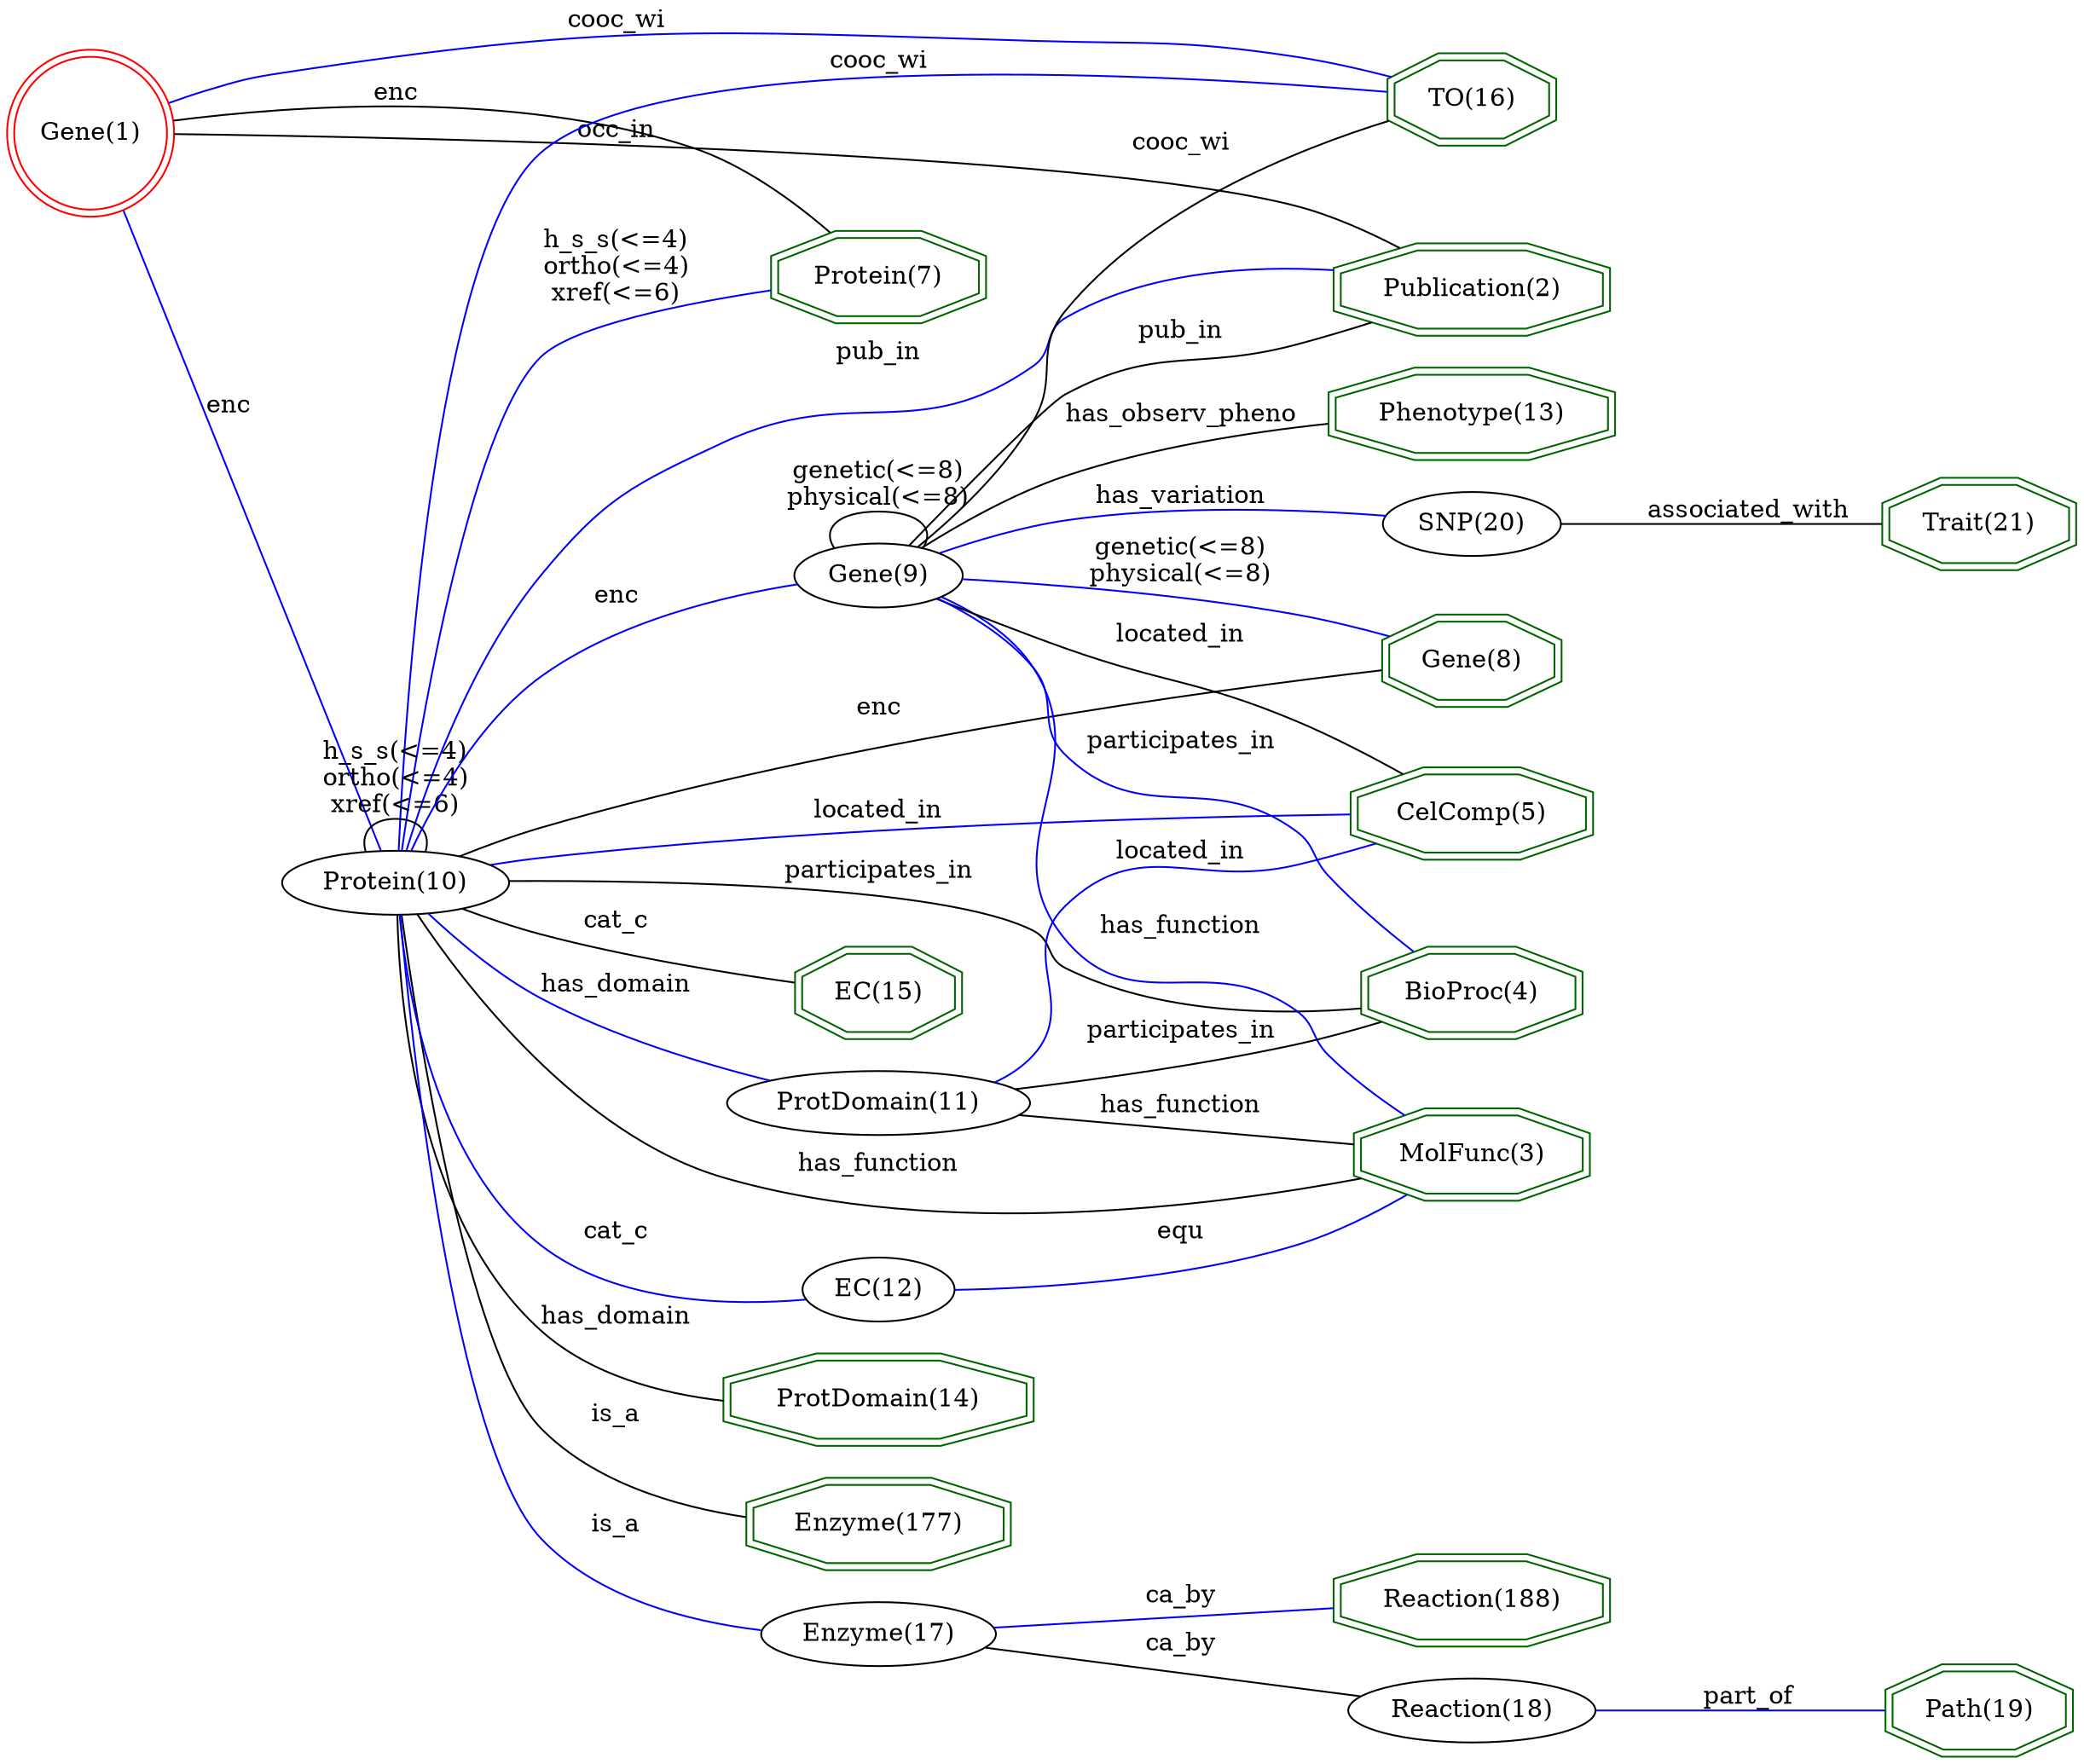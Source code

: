 digraph {
	graph [_draw_="c 9 -#fffffe00 C 7 -#ffffff P 4 0 0 0 937 1007.9 937 1007.9 0 ",
		bb="0,0,1007.9,937",
		dpi=96,
		rankdir=LR,
		xdotversion=1.7
	];
	node [label="\N"];
	"Gene(1)"	[_draw_="c 7 -#ff0000 e 43.08 871 39.15 39.15 c 7 -#ff0000 e 43.08 871 43.15 43.15 ",
		_ldraw_="F 14 11 -Times-Roman c 7 -#000000 T 43.08 866.8 0 45.86 7 -Gene(1) ",
		color=red,
		height=1.1966,
		pos="43.077,871",
		shape=doublecircle,
		width=1.1966];
	"TO(16)"	[_draw_="c 7 -#006400 p 8 752.33 882.54 752.33 897.46 729.21 908 696.53 908 673.41 897.46 673.41 882.54 696.53 872 729.21 872 c 7 -#006400 \
p 8 756.33 879.97 756.33 900.03 730.08 912 695.66 912 669.41 900.03 669.41 879.97 695.66 868 730.08 868 ",
		_ldraw_="F 14 11 -Times-Roman c 7 -#000000 T 712.87 885.8 0 41.74 6 -TO(16) ",
		color=darkgreen,
		height=0.61111,
		pos="712.87,890",
		shape=doubleoctagon,
		width=1.2077];
	"Gene(1)" -> "TO(16)"	[_draw_="c 7 -#0000ff B 13 83.52 886.5 90.34 888.87 97.41 891.15 104.15 893 120.47 897.48 124.81 897.74 141.58 900 353.95 928.61 411.46 942.44 \
623.57 912 639.84 909.67 657.46 905.6 672.65 901.59 ",
		_ldraw_="F 14 11 -Times-Roman c 7 -#000000 T 294.18 925.8 0 47.43 7 -cooc_wi ",
		arrowhead=none,
		color=blue,
		label=cooc_wi,
		lp="294.18,930",
		pos="83.523,886.5 90.341,888.87 97.406,891.15 104.15,893 120.47,897.48 124.81,897.74 141.58,900 353.95,928.61 411.46,942.44 623.57,912 \
639.84,909.67 657.46,905.6 672.65,901.59"];
	"Protein(7)"	[_draw_="c 7 -#006400 p 8 473.21 786.54 473.21 801.46 444.2 812 403.18 812 374.17 801.46 374.17 786.54 403.18 776 444.2 776 c 7 -#006400 \
p 8 477.19 783.74 477.19 804.26 444.9 816 402.48 816 370.19 804.26 370.19 783.74 402.48 772 444.9 772 ",
		_ldraw_="F 14 11 -Times-Roman c 7 -#000000 T 423.69 789.8 0 56.77 10 -Protein(7) ",
		color=darkgreen,
		height=0.61111,
		pos="423.69,794",
		shape=doubleoctagon,
		width=1.4931];
	"Gene(1)" -> "Protein(7)"	[_draw_="c 7 -#000000 B 7 85.85 877.09 142.44 883.69 245.82 889.9 328.01 862 355.99 852.5 382.85 831.72 400.77 815.61 ",
		_ldraw_="F 14 11 -Times-Roman c 7 -#000000 T 191.97 884.8 0 19.43 3 -enc ",
		arrowhead=none,
		color=black,
		label=enc,
		lp="191.97,889",
		pos="85.85,877.09 142.44,883.69 245.82,889.9 328.01,862 355.99,852.5 382.85,831.72 400.77,815.61"];
	"Publication(2)"	[_draw_="c 7 -#006400 p 8 778.77 774.54 778.77 789.46 740.16 800 685.57 800 646.97 789.46 646.97 774.54 685.57 764 740.16 764 c 7 -#006400 \
p 8 782.78 771.49 782.78 792.51 740.7 804 685.04 804 642.96 792.51 642.96 771.49 685.04 760 740.7 760 ",
		_ldraw_="F 14 11 -Times-Roman c 7 -#000000 T 712.87 777.8 0 80.1 14 -Publication(2) ",
		color=darkgreen,
		height=0.61111,
		pos="712.87,782",
		shape=doubleoctagon,
		width=1.9362];
	"Gene(1)" -> "Publication(2)"	[_draw_="c 7 -#000000 B 7 86.52 870.33 202.49 868.12 522.77 859.45 623.57 830 643.84 824.08 664.67 813.03 681.01 803.03 ",
		_ldraw_="F 14 11 -Times-Roman c 7 -#000000 T 294.18 867.8 0 37.32 6 -occ_in ",
		arrowhead=none,
		color=black,
		label=occ_in,
		lp="294.18,872",
		pos="86.518,870.33 202.49,868.12 522.77,859.45 623.57,830 643.84,824.08 664.67,813.03 681.01,803.03"];
	"Protein(10)"	[_draw_="c 7 -#000000 e 191.97 451 50.27 18 ",
		_ldraw_="F 14 11 -Times-Roman c 7 -#000000 T 191.97 446.8 0 63.77 11 -Protein(10) ",
		height=0.5,
		pos="191.97,451",
		width=1.3996];
	"Gene(1)" -> "Protein(10)"	[_draw_="c 7 -#0000ff B 4 58.29 830.35 89.47 741.21 162.8 531.52 184.69 468.94 ",
		_ldraw_="F 14 11 -Times-Roman c 7 -#000000 T 113.87 700.8 0 19.43 3 -enc ",
		arrowhead=none,
		color=blue,
		label=enc,
		lp="113.87,705",
		pos="58.295,830.35 89.471,741.21 162.8,531.52 184.69,468.94"];
	"MolFunc(3)"	[_draw_="c 7 -#006400 p 8 770.26 303.54 770.26 318.46 736.64 329 689.1 329 655.48 318.46 655.48 303.54 689.1 293 736.64 293 c 7 -#006400 \
p 8 774.27 300.61 774.27 321.39 737.26 333 688.48 333 651.47 321.39 651.47 300.61 688.48 289 737.26 289 ",
		_ldraw_="F 14 11 -Times-Roman c 7 -#000000 T 712.87 306.8 0 67.66 10 -MolFunc(3) ",
		color=darkgreen,
		height=0.61111,
		pos="712.87,311",
		shape=doubleoctagon,
		width=1.7];
	"EC(15)"	[_draw_="c 7 -#006400 p 8 462.92 443.54 462.92 458.46 439.94 469 407.44 469 384.46 458.46 384.46 443.54 407.44 433 439.94 433 c 7 -#006400 \
p 8 466.93 440.98 466.93 461.02 440.82 473 406.56 473 380.45 461.02 380.45 440.98 406.56 429 440.82 429 ",
		_ldraw_="F 14 11 -Times-Roman c 7 -#000000 T 423.69 446.8 0 41.21 6 -EC(15) ",
		color=darkgreen,
		height=0.61111,
		pos="423.69,451",
		shape=doubleoctagon,
		width=1.1977];
	"Gene(8)"	[_draw_="c 7 -#006400 p 8 754.98 571.54 754.98 586.46 730.31 597 695.43 597 670.76 586.46 670.76 571.54 695.43 561 730.31 561 c 7 -#006400 \
p 8 758.96 568.9 758.96 589.1 731.12 601 694.61 601 666.78 589.1 666.78 568.9 694.61 557 731.12 557 ",
		_ldraw_="F 14 11 -Times-Roman c 7 -#000000 T 712.87 574.8 0 45.86 7 -Gene(8) ",
		color=darkgreen,
		height=0.61111,
		pos="712.87,579",
		shape=doubleoctagon,
		width=1.286];
	"Phenotype(13)"	[_draw_="c 7 -#006400 p 8 779.98 708.54 779.98 723.46 740.67 734 685.07 734 645.76 723.46 645.76 708.54 685.07 698 740.67 698 c 7 -#006400 \
p 8 783.96 705.47 783.96 726.53 741.19 738 684.55 738 641.77 726.53 641.77 705.47 684.55 694 741.19 694 ",
		_ldraw_="F 14 11 -Times-Roman c 7 -#000000 T 712.87 711.8 0 82.43 13 -Phenotype(13) ",
		color=darkgreen,
		height=0.61111,
		pos="712.87,716",
		shape=doubleoctagon,
		width=1.9805];
	"Trait(21)"	[_draw_="c 7 -#006400 p 8 1004.05 650.54 1004.05 665.46 977.51 676 939.98 676 913.44 665.46 913.44 650.54 939.98 640 977.51 640 c 7 -#006400 \
p 8 1008.06 647.83 1008.06 668.17 978.28 680 939.21 680 909.43 668.17 909.43 647.83 939.21 636 978.28 636 ",
		_ldraw_="F 14 11 -Times-Roman c 7 -#000000 T 958.74 653.8 0 50.05 9 -Trait(21) ",
		color=darkgreen,
		height=0.61111,
		pos="958.74,658",
		shape=doubleoctagon,
		width=1.3655];
	"CelComp(5)"	[_draw_="c 7 -#006400 p 8 771.47 488.54 771.47 503.46 737.14 514 688.59 514 654.27 503.46 654.27 488.54 688.59 478 737.14 478 c 7 -#006400 \
p 8 775.46 485.59 775.46 506.41 737.74 518 688 518 650.28 506.41 650.28 485.59 688 474 737.74 474 ",
		_ldraw_="F 14 11 -Times-Roman c 7 -#000000 T 712.87 491.8 0 69.99 10 -CelComp(5) ",
		color=darkgreen,
		height=0.61111,
		pos="712.87,496",
		shape=doubleoctagon,
		width=1.7443];
	"BioProc(4)"	[_draw_="c 7 -#006400 p 8 766.32 389.54 766.32 404.46 735.01 415 690.73 415 659.42 404.46 659.42 389.54 690.73 379 735.01 379 c 7 -#006400 \
p 8 770.32 386.67 770.32 407.33 735.67 419 690.07 419 655.42 407.33 655.42 386.67 690.07 375 735.67 375 ",
		_ldraw_="F 14 11 -Times-Roman c 7 -#000000 T 712.87 392.8 0 62.21 10 -BioProc(4) ",
		color=darkgreen,
		height=0.61111,
		pos="712.87,397",
		shape=doubleoctagon,
		width=1.5966];
	"ProtDomain(14)"	[_draw_="c 7 -#006400 p 8 497.55 173.54 497.55 188.46 454.28 199 393.1 199 349.84 188.46 349.84 173.54 393.1 163 454.28 163 c 7 -#006400 \
p 8 501.55 170.4 501.55 191.6 454.76 203 392.62 203 345.83 191.6 345.83 170.4 392.62 159 454.76 159 ",
		_ldraw_="F 14 11 -Times-Roman c 7 -#000000 T 423.69 176.8 0 91.77 14 -ProtDomain(14) ",
		color=darkgreen,
		height=0.61111,
		pos="423.69,181",
		shape=doubleoctagon,
		width=2.1578];
	"Reaction(188)"	[_draw_="c 7 -#006400 p 8 778.75 72.54 778.75 87.46 740.16 98 685.58 98 646.99 87.46 646.99 72.54 685.58 62 740.16 62 c 7 -#006400 p 8 782.76 \
69.49 782.76 90.51 740.7 102 685.04 102 642.98 90.51 642.98 69.49 685.04 58 740.7 58 ",
		_ldraw_="F 14 11 -Times-Roman c 7 -#000000 T 712.87 75.8 0 80.08 13 -Reaction(188) ",
		color=darkgreen,
		height=0.61111,
		pos="712.87,80",
		shape=doubleoctagon,
		width=1.9359];
	"Path(19)"	[_draw_="c 7 -#006400 p 8 1002.56 14.54 1002.56 29.46 976.89 40 940.6 40 914.93 29.46 914.93 14.54 940.6 4 976.89 4 c 7 -#006400 p 8 1006.55 \
11.86 1006.55 32.14 977.68 44 939.81 44 910.94 32.14 910.94 11.86 939.81 0 977.68 0 ",
		_ldraw_="F 14 11 -Times-Roman c 7 -#000000 T 958.74 17.8 0 48.21 8 -Path(19) ",
		color=darkgreen,
		height=0.61111,
		pos="958.74,22",
		shape=doubleoctagon,
		width=1.3307];
	"Enzyme(177)"	[_draw_="c 7 -#006400 p 8 486.76 111.54 486.76 126.46 449.81 137 397.57 137 360.62 126.46 360.62 111.54 397.57 101 449.81 101 c 7 -#006400 \
p 8 490.76 108.53 490.76 129.47 450.37 141 397.01 141 356.62 129.47 356.62 108.53 397.01 97 450.37 97 ",
		_ldraw_="F 14 11 -Times-Roman c 7 -#000000 T 423.69 114.8 0 76.19 11 -Enzyme(177) ",
		color=darkgreen,
		height=0.61111,
		pos="423.69,119",
		shape=doubleoctagon,
		width=1.8621];
	"Protein(10)" -> "TO(16)"	[_draw_="c 7 -#0000ff B 7 193.12 469.29 194.12 541.54 201.79 805.76 260.35 859 319.36 912.65 568.7 900.71 669.41 893.46 ",
		_ldraw_="F 14 11 -Times-Roman c 7 -#000000 T 423.69 901.8 0 47.43 7 -cooc_wi ",
		arrowhead=none,
		color=blue,
		label=cooc_wi,
		lp="423.69,906",
		pos="193.12,469.29 194.12,541.54 201.79,805.76 260.35,859 319.36,912.65 568.7,900.71 669.41,893.46"];
	"Protein(10)" -> "Protein(7)"	[_draw_="c 7 -#0000ff B 7 194.52 469.05 199.95 527.88 219.95 712.67 260.35 754 275.57 769.57 328.69 780.62 370.07 787.11 ",
		_ldraw_="F 14 11 -Times-Roman c 7 -#000000 T 294.18 808.8 0 64.01 10 -h_s_s(<=4) F 14 11 -Times-Roman c 7 -#000000 T 294.18 794.8 0 61.67 \
10 -ortho(<=4) F 14 11 -Times-Roman c 7 -#000000 T 294.18 780.8 0 54.65 9 -xref(<=6) ",
		arrowhead=none,
		color=blue,
		label="h_s_s(<=4)\northo(<=4)\nxref(<=6)",
		lp="294.18,799",
		pos="194.52,469.05 199.95,527.88 219.95,712.67 260.35,754 275.57,769.57 328.69,780.62 370.07,787.11"];
	"Protein(10)" -> "MolFunc(3)"	[_draw_="c 7 -#000000 B 10 196.87 432.66 204.36 401.33 223.36 336.92 260.35 296 289.62 263.63 303.79 259.02 346.01 248 463.4 217.35 605.98 \
265.84 673.23 293.66 ",
		_ldraw_="F 14 11 -Times-Roman c 7 -#000000 T 423.69 250.8 0 72.32 12 -has_function ",
		arrowhead=none,
		color=black,
		label=has_function,
		lp="423.69,255",
		pos="196.87,432.66 204.36,401.33 223.36,336.92 260.35,296 289.62,263.63 303.79,259.02 346.01,248 463.4,217.35 605.98,265.84 673.23,293.66"];
	"Protein(10)" -> "EC(15)"	[_draw_="c 7 -#000000 B 4 242.53 451 283.68 451 341.58 451 380.54 451 ",
		_ldraw_="F 14 11 -Times-Roman c 7 -#000000 T 294.18 453.8 0 29.53 5 -cat_c ",
		arrowhead=none,
		color=black,
		label=cat_c,
		lp="294.18,458",
		pos="242.53,451 283.68,451 341.58,451 380.54,451"];
	"Protein(10)" -> "Gene(8)"	[_draw_="c 7 -#000000 B 7 217.81 466.68 230.21 473.98 245.68 482.29 260.35 488 402.49 543.34 583.49 566.73 666.53 575.06 ",
		_ldraw_="F 14 11 -Times-Roman c 7 -#000000 T 423.69 552.8 0 19.43 3 -enc ",
		arrowhead=none,
		color=black,
		label=enc,
		lp="423.69,557",
		pos="217.81,466.68 230.21,473.98 245.68,482.29 260.35,488 402.49,543.34 583.49,566.73 666.53,575.06"];
	"Protein(10)" -> "CelComp(5)"	[_draw_="c 7 -#0000ff B 10 231.63 462.11 240.99 464.58 250.99 467.04 260.35 469 298.05 476.87 307.68 478.37 346.01 482 452.64 492.1 577.4 \
494.97 650.23 495.75 ",
		_ldraw_="F 14 11 -Times-Roman c 7 -#000000 T 423.69 493.8 0 58.31 10 -located_in ",
		arrowhead=none,
		color=blue,
		label=located_in,
		lp="423.69,498",
		pos="231.63,462.11 240.99,464.58 250.99,467.04 260.35,469 298.05,476.87 307.68,478.37 346.01,482 452.64,492.1 577.4,494.97 650.23,495.75"];
	"Protein(10)" -> "BioProc(4)"	[_draw_="c 7 -#000000 B 7 227.33 438.08 257.96 427.25 304.28 412.53 346.01 406 454.45 389.02 583.14 390.86 655.36 393.85 ",
		_ldraw_="F 14 11 -Times-Roman c 7 -#000000 T 423.69 408.8 0 82.41 15 -participates_in ",
		arrowhead=none,
		color=black,
		label=participates_in,
		lp="423.69,413",
		pos="227.33,438.08 257.96,427.25 304.28,412.53 346.01,406 454.45,389.02 583.14,390.86 655.36,393.85"];
	"Protein(10)" -> "Publication(2)"	[_draw_="c 7 -#0000ff B 16 196.97 469.13 204.91 502.34 225.05 574.19 260.35 625 289.4 666.79 301.66 676.04 346.01 701 408.99 736.45 439.99 \
710.85 501.37 749 511.25 755.14 508.86 763.02 519.37 768 557.53 786.08 604.75 789.75 642.88 788.82 ",
		_ldraw_="F 14 11 -Times-Roman c 7 -#000000 T 423.69 751.8 0 38.89 6 -pub_in ",
		arrowhead=none,
		color=blue,
		label=pub_in,
		lp="423.69,756",
		pos="196.97,469.13 204.91,502.34 225.05,574.19 260.35,625 289.4,666.79 301.66,676.04 346.01,701 408.99,736.45 439.99,710.85 501.37,749 \
511.25,755.14 508.86,763.02 519.37,768 557.53,786.08 604.75,789.75 642.88,788.82"];
	"Protein(10)" -> "ProtDomain(14)"	[_draw_="c 7 -#000000 B 7 192.11 432.68 191.07 387.58 195.15 270.52 260.35 211 283.32 190.03 315.98 181.45 345.99 178.52 ",
		_ldraw_="F 14 11 -Times-Roman c 7 -#000000 T 294.18 213.8 0 67.66 10 -has_domain ",
		arrowhead=none,
		color=black,
		label=has_domain,
		lp="294.18,218",
		pos="192.11,432.68 191.07,387.58 195.15,270.52 260.35,211 283.32,190.03 315.98,181.45 345.99,178.52"];
	"Protein(10)" -> "Enzyme(177)"	[_draw_="c 7 -#000000 B 7 194.82 432.68 200.94 375.59 222.36 202.34 260.35 163 285.2 137.27 323.44 126.09 356.57 121.43 ",
		_ldraw_="F 14 11 -Times-Roman c 7 -#000000 T 294.18 165.8 0 22.55 4 -is_a ",
		arrowhead=none,
		color=black,
		label=is_a,
		lp="294.18,170",
		pos="194.82,432.68 200.94,375.59 222.36,202.34 260.35,163 285.2,137.27 323.44,126.09 356.57,121.43"];
	"Protein(10)" -> "Protein(10)"	[_draw_="c 7 -#000000 B 7 178.04 468.41 175.44 478.09 180.08 487 191.97 487 203.85 487 208.49 478.09 205.89 468.41 ",
		_ldraw_="F 14 11 -Times-Roman c 7 -#000000 T 191.97 517.8 0 64.01 10 -h_s_s(<=4) F 14 11 -Times-Roman c 7 -#000000 T 191.97 503.8 0 61.67 \
10 -ortho(<=4) F 14 11 -Times-Roman c 7 -#000000 T 191.97 489.8 0 54.65 9 -xref(<=6) ",
		arrowhead=none,
		color=black,
		label="h_s_s(<=4)\northo(<=4)\nxref(<=6)",
		lp="191.97,508",
		pos="178.04,468.41 175.44,478.09 180.08,487 191.97,487 203.85,487 208.49,478.09 205.89,468.41"];
	"EC(12)"	[_draw_="c 7 -#000000 e 423.69 289 36.28 18 ",
		_ldraw_="F 14 11 -Times-Roman c 7 -#000000 T 423.69 284.8 0 41.21 6 -EC(12) ",
		height=0.5,
		pos="423.69,289",
		width=1.0039];
	"Protein(10)" -> "EC(12)"	[_draw_="c 7 -#0000ff B 7 197.84 433.03 206.09 406.15 225.4 355.79 260.35 329 297.45 300.57 352.09 292.08 387.54 289.69 ",
		_ldraw_="F 14 11 -Times-Roman c 7 -#000000 T 294.18 331.8 0 29.53 5 -cat_c ",
		arrowhead=none,
		color=blue,
		label=cat_c,
		lp="294.18,336",
		pos="197.84,433.03 206.09,406.15 225.4,355.79 260.35,329 297.45,300.57 352.09,292.08 387.54,289.69"];
	"Gene(9)"	[_draw_="c 7 -#000000 e 423.69 628 39.15 18 ",
		_ldraw_="F 14 11 -Times-Roman c 7 -#000000 T 423.69 623.8 0 45.86 7 -Gene(9) ",
		height=0.5,
		pos="423.69,628",
		width=1.0855];
	"Protein(10)" -> "Gene(9)"	[_draw_="c 7 -#0000ff B 7 198.28 469.04 206.98 495.55 226.76 544.91 260.35 573 296.54 603.25 350.14 617.13 385.73 623.31 ",
		_ldraw_="F 14 11 -Times-Roman c 7 -#000000 T 294.18 609.8 0 19.43 3 -enc ",
		arrowhead=none,
		color=blue,
		label=enc,
		lp="294.18,614",
		pos="198.28,469.04 206.98,495.55 226.76,544.91 260.35,573 296.54,603.25 350.14,617.13 385.73,623.31"];
	"ProtDomain(11)"	[_draw_="c 7 -#000000 e 423.69 343 68 18 ",
		_ldraw_="F 14 11 -Times-Roman c 7 -#000000 T 423.69 338.8 0 91.25 14 -ProtDomain(11) ",
		height=0.5,
		pos="423.69,343",
		width=1.8819];
	"Protein(10)" -> "ProtDomain(11)"	[_draw_="c 7 -#0000ff B 7 202.26 433.37 213.36 414.18 233.82 384.22 260.35 369 289.07 352.52 325.1 345.64 355.91 343.04 ",
		_ldraw_="F 14 11 -Times-Roman c 7 -#000000 T 294.18 371.8 0 67.66 10 -has_domain ",
		arrowhead=none,
		color=blue,
		label=has_domain,
		lp="294.18,376",
		pos="202.26,433.37 213.36,414.18 233.82,384.22 260.35,369 289.07,352.52 325.1,345.64 355.91,343.04"];
	"Enzyme(17)"	[_draw_="c 7 -#000000 e 423.69 61 53.63 18 ",
		_ldraw_="F 14 11 -Times-Roman c 7 -#000000 T 423.69 56.8 0 69.19 10 -Enzyme(17) ",
		height=0.5,
		pos="423.69,61",
		width=1.4949];
	"Protein(10)" -> "Enzyme(17)"	[_draw_="c 7 -#0000ff B 7 194.15 432.61 198.62 368.82 216.48 158.4 260.35 110 288.03 79.46 333.99 67.67 369.95 63.26 ",
		_ldraw_="F 14 11 -Times-Roman c 7 -#000000 T 294.18 112.8 0 22.55 4 -is_a ",
		arrowhead=none,
		color=blue,
		label=is_a,
		lp="294.18,117",
		pos="194.15,432.61 198.62,368.82 216.48,158.4 260.35,110 288.03,79.463 333.99,67.672 369.95,63.255"];
	"EC(12)" -> "MolFunc(3)"	[_draw_="c 7 -#0000ff B 7 460.02 287.79 499.89 286.87 566.59 286.67 623.57 293 634.77 294.24 646.65 296.21 657.95 298.4 ",
		_ldraw_="F 14 11 -Times-Roman c 7 -#000000 T 571.47 295.8 0 20.21 3 -equ ",
		arrowhead=none,
		color=blue,
		label=equ,
		lp="571.47,300",
		pos="460.02,287.79 499.89,286.87 566.59,286.67 623.57,293 634.77,294.24 646.65,296.21 657.95,298.4"];
	"Gene(9)" -> "TO(16)"	[_draw_="c 7 -#000000 B 10 441.82 644.09 458.99 661.04 485.13 689.22 501.37 718 513.8 740.03 503.64 752.19 519.37 772 560.94 824.33 632.53 \
859.3 675.71 876.82 ",
		_ldraw_="F 14 11 -Times-Roman c 7 -#000000 T 571.47 852.8 0 47.43 7 -cooc_wi ",
		arrowhead=none,
		color=black,
		label=cooc_wi,
		lp="571.47,857",
		pos="441.82,644.09 458.99,661.04 485.13,689.22 501.37,718 513.8,740.03 503.64,752.19 519.37,772 560.94,824.33 632.53,859.3 675.71,876.82"];
	"Gene(9)" -> "MolFunc(3)"	[_draw_="c 7 -#0000ff B 16 453.83 616.15 470.57 607.77 490.4 594.84 501.37 577 536.56 519.82 478.11 479.97 519.37 427 549.86 387.87 583.04 \
415.59 623.57 387 633.62 379.91 632.69 374.5 641.57 366 654.45 353.68 669.95 341.33 683.11 331.47 ",
		_ldraw_="F 14 11 -Times-Roman c 7 -#000000 T 571.47 429.8 0 72.32 12 -has_function ",
		arrowhead=none,
		color=blue,
		label=has_function,
		lp="571.47,434",
		pos="453.83,616.15 470.57,607.77 490.4,594.84 501.37,577 536.56,519.82 478.11,479.97 519.37,427 549.86,387.87 583.04,415.59 623.57,387 \
633.62,379.91 632.69,374.5 641.57,366 654.45,353.68 669.95,341.33 683.11,331.47"];
	"Gene(9)" -> "Gene(8)"	[_draw_="c 7 -#0000ff B 7 462.78 625.9 503.05 623.2 568.29 617.41 623.57 606 640.37 602.53 658.55 597.25 674.03 592.27 ",
		_ldraw_="F 14 11 -Times-Roman c 7 -#000000 T 571.47 636.8 0 72.54 12 -genetic(<=8) F 14 11 -Times-Roman c 7 -#000000 T 571.47 622.8 0 78.77 \
13 -physical(<=8) ",
		arrowhead=none,
		color=blue,
		label="genetic(<=8)\nphysical(<=8)",
		lp="571.47,634",
		pos="462.78,625.9 503.05,623.2 568.29,617.41 623.57,606 640.37,602.53 658.55,597.25 674.03,592.27"];
	"Gene(9)" -> "Phenotype(13)"	[_draw_="c 7 -#000000 B 7 446.7 642.73 465.3 654.52 493.06 670.59 519.37 680 558.59 694.03 604.35 702.87 641.41 708.29 ",
		_ldraw_="F 14 11 -Times-Roman c 7 -#000000 T 571.47 707.8 0 104.2 16 -has_observ_pheno ",
		arrowhead=none,
		color=black,
		label=has_observ_pheno,
		lp="571.47,712",
		pos="446.7,642.73 465.3,654.52 493.06,670.59 519.37,680 558.59,694.03 604.35,702.87 641.41,708.29"];
	"Gene(9)" -> "CelComp(5)"	[_draw_="c 7 -#000000 B 10 452.79 615.91 471.58 607.88 496.9 597.17 519.37 588 565.45 569.2 578.75 568.62 623.57 547 642.87 537.7 663.65 \
525.79 680.2 515.83 ",
		_ldraw_="F 14 11 -Times-Roman c 7 -#000000 T 571.47 590.8 0 58.31 10 -located_in ",
		arrowhead=none,
		color=black,
		label=located_in,
		lp="571.47,595",
		pos="452.79,615.91 471.58,607.88 496.9,597.17 519.37,588 565.45,569.2 578.75,568.62 623.57,547 642.87,537.7 663.65,525.79 680.2,515.83"];
	"Gene(9)" -> "BioProc(4)"	[_draw_="c 7 -#0000ff B 16 451.99 615.33 468.27 606.57 488.24 593.52 501.37 577 515.54 559.16 503.53 545.37 519.37 529 554.22 493 583 515.39 \
623.57 486 633.53 478.79 633.15 473.95 641.57 465 656.7 448.93 674.6 431.64 688.54 418.52 ",
		_ldraw_="F 14 11 -Times-Roman c 7 -#000000 T 571.47 531.8 0 82.41 15 -participates_in ",
		arrowhead=none,
		color=blue,
		label=participates_in,
		lp="571.47,536",
		pos="451.99,615.33 468.27,606.57 488.24,593.52 501.37,577 515.54,559.16 503.53,545.37 519.37,529 554.22,493 583,515.39 623.57,486 633.53,\
478.79 633.15,473.95 641.57,465 656.7,448.93 674.6,431.64 688.54,418.52"];
	"Gene(9)" -> "Publication(2)"	[_draw_="c 7 -#000000 B 10 437.19 644.97 453.7 666.23 484.78 702.35 519.37 723 560.86 747.76 577.39 739.81 623.57 754 636.18 757.87 649.77 \
762.14 662.42 766.15 ",
		_ldraw_="F 14 11 -Times-Roman c 7 -#000000 T 571.47 756.8 0 38.89 6 -pub_in ",
		arrowhead=none,
		color=black,
		label=pub_in,
		lp="571.47,761",
		pos="437.19,644.97 453.7,666.23 484.78,702.35 519.37,723 560.86,747.76 577.39,739.81 623.57,754 636.18,757.87 649.77,762.14 662.42,766.15"];
	"Gene(9)" -> "Gene(9)"	[_draw_="c 7 -#000000 B 7 402.03 643.17 395.47 653.66 402.69 664 423.69 664 444.69 664 451.91 653.66 445.35 643.17 ",
		_ldraw_="F 14 11 -Times-Roman c 7 -#000000 T 423.69 680.8 0 72.54 12 -genetic(<=8) F 14 11 -Times-Roman c 7 -#000000 T 423.69 666.8 0 78.77 \
13 -physical(<=8) ",
		arrowhead=none,
		color=black,
		label="genetic(<=8)\nphysical(<=8)",
		lp="423.69,678",
		pos="402.03,643.17 395.47,653.66 402.69,664 423.69,664 444.69,664 451.91,653.66 445.35,643.17"];
	"SNP(20)"	[_draw_="c 7 -#000000 e 712.87 658 41.13 18 ",
		_ldraw_="F 14 11 -Times-Roman c 7 -#000000 T 712.87 653.8 0 49.01 7 -SNP(20) ",
		height=0.5,
		pos="712.87,658",
		width=1.1406];
	"Gene(9)" -> "SNP(20)"	[_draw_="c 7 -#0000ff B 7 454.02 639.41 472.47 645.98 496.94 653.58 519.37 657 571.74 664.98 633.05 663.46 672.16 661.15 ",
		_ldraw_="F 14 11 -Times-Roman c 7 -#000000 T 571.47 664.8 0 75.42 13 -has_variation ",
		arrowhead=none,
		color=blue,
		label=has_variation,
		lp="571.47,669",
		pos="454.02,639.41 472.47,645.98 496.94,653.58 519.37,657 571.74,664.98 633.05,663.46 672.16,661.15"];
	"ProtDomain(11)" -> "MolFunc(3)"	[_draw_="c 7 -#000000 B 7 484.77 335.18 496.25 333.74 508.18 332.29 519.37 331 563.6 325.9 613.61 320.72 651.57 316.91 ",
		_ldraw_="F 14 11 -Times-Roman c 7 -#000000 T 571.47 333.8 0 72.32 12 -has_function ",
		arrowhead=none,
		color=black,
		label=has_function,
		lp="571.47,338",
		pos="484.77,335.18 496.25,333.74 508.18,332.29 519.37,331 563.6,325.9 613.61,320.72 651.57,316.91"];
	"ProtDomain(11)" -> "CelComp(5)"	[_draw_="c 7 -#0000ff B 13 473.27 355.38 483.76 360.04 493.91 366.38 501.37 375 522.4 399.29 496.27 422.68 519.37 445 553.48 477.95 577.77 \
455.71 623.57 468 637.4 471.71 652.28 476.22 665.82 480.54 ",
		_ldraw_="F 14 11 -Times-Roman c 7 -#000000 T 571.47 470.8 0 58.31 10 -located_in ",
		arrowhead=none,
		color=blue,
		label=located_in,
		lp="571.47,475",
		pos="473.27,355.38 483.76,360.04 493.91,366.38 501.37,375 522.4,399.29 496.27,422.68 519.37,445 553.48,477.95 577.77,455.71 623.57,468 \
637.4,471.71 652.28,476.22 665.82,480.54"];
	"ProtDomain(11)" -> "BioProc(4)"	[_draw_="c 7 -#000000 B 7 488.34 348.42 527.62 352.48 578.87 359.07 623.57 369 638.64 372.35 654.83 377.12 669.17 381.78 ",
		_ldraw_="F 14 11 -Times-Roman c 7 -#000000 T 571.47 371.8 0 82.41 15 -participates_in ",
		arrowhead=none,
		color=black,
		label=participates_in,
		lp="571.47,376",
		pos="488.34,348.42 527.62,352.48 578.87,359.07 623.57,369 638.64,372.35 654.83,377.12 669.17,381.78"];
	"Enzyme(17)" -> "Reaction(188)"	[_draw_="c 7 -#0000ff B 4 476.7 64.44 523.25 67.52 591.84 72.06 642.95 75.44 ",
		_ldraw_="F 14 11 -Times-Roman c 7 -#000000 T 571.47 76.8 0 33.43 5 -ca_by ",
		arrowhead=none,
		color=blue,
		label=ca_by,
		lp="571.47,81",
		pos="476.7,64.441 523.25,67.521 591.84,72.059 642.95,75.44"];
	"Reaction(18)"	[_draw_="c 7 -#000000 e 712.87 22 56.04 18 ",
		_ldraw_="F 14 11 -Times-Roman c 7 -#000000 T 712.87 17.8 0 73.08 12 -Reaction(18) ",
		height=0.5,
		pos="712.87,22",
		width=1.5631];
	"Enzyme(17)" -> "Reaction(18)"	[_draw_="c 7 -#000000 B 4 473.73 54.34 525.8 47.27 607.72 36.14 660.61 28.96 ",
		_ldraw_="F 14 11 -Times-Roman c 7 -#000000 T 571.47 50.8 0 33.43 5 -ca_by ",
		arrowhead=none,
		color=black,
		label=ca_by,
		lp="571.47,55",
		pos="473.73,54.34 525.8,47.269 607.72,36.144 660.61,28.961"];
	"SNP(20)" -> "Trait(21)"	[_draw_="c 7 -#000000 B 4 754.14 658 796.76 658 864 658 909.44 658 ",
		_ldraw_="F 14 11 -Times-Roman c 7 -#000000 T 846.88 660.8 0 89.42 15 -associated_with ",
		arrowhead=none,
		color=black,
		label=associated_with,
		lp="846.88,665",
		pos="754.14,658 796.76,658 864,658 909.44,658"];
	"Reaction(18)" -> "Path(19)"	[_draw_="c 7 -#0000ff B 4 769.21 22 811.93 22 870.39 22 910.83 22 ",
		_ldraw_="F 14 11 -Times-Roman c 7 -#000000 T 846.88 24.8 0 40.43 7 -part_of ",
		arrowhead=none,
		color=blue,
		label=part_of,
		lp="846.88,29",
		pos="769.21,22 811.93,22 870.39,22 910.83,22"];
}
